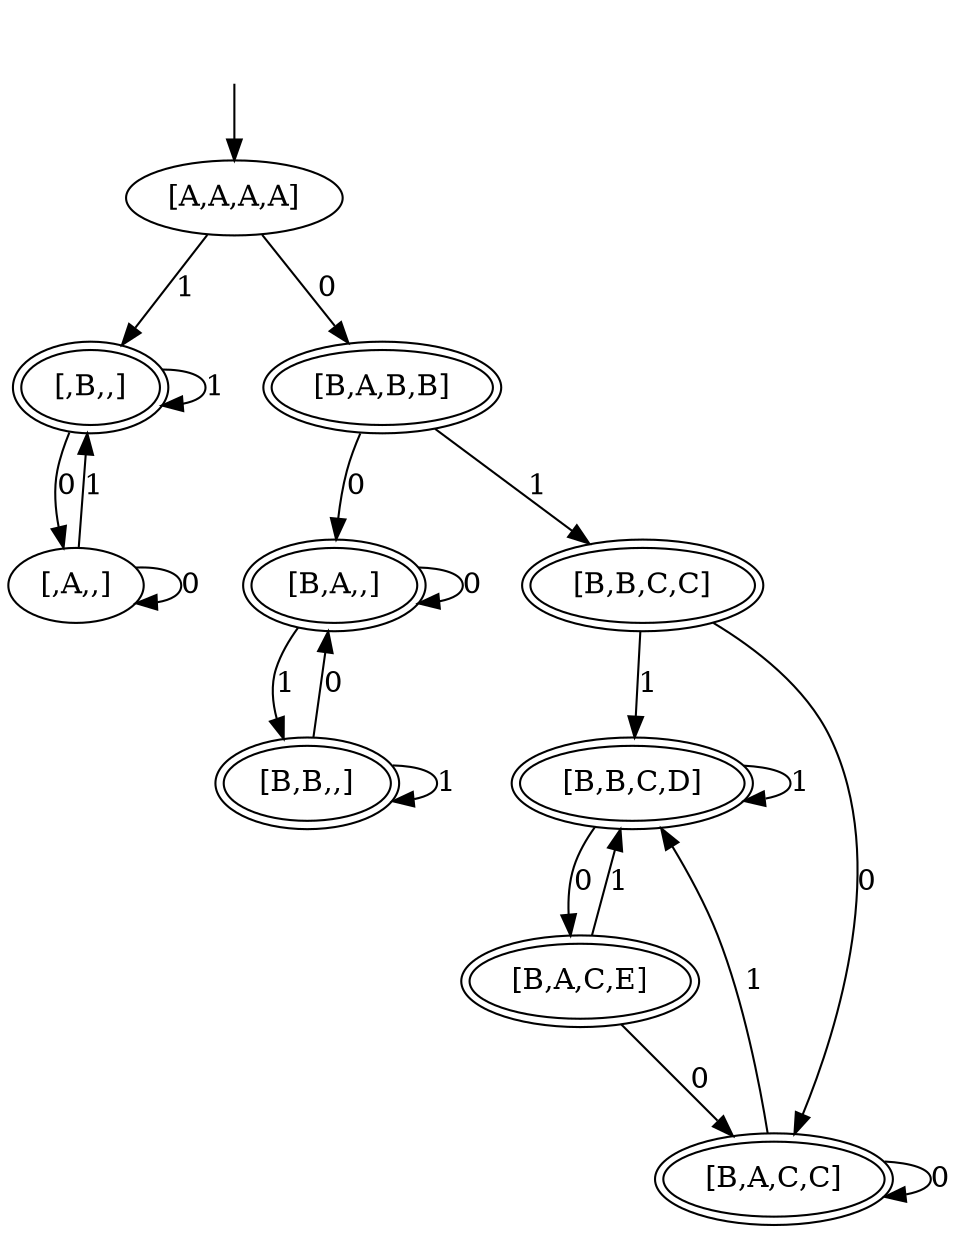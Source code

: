 digraph "Produto" {
_nil [style="invis"];
_nil -> "[A,A,A,A]" [label=""];
"[B,A,,]" [peripheries=2];
"[B,A,,]" -> "[B,A,,]" [label=0];
"[B,A,,]" -> "[B,B,,]" [label=1];
"[B,B,C,D]" [peripheries=2];
"[B,B,C,D]" -> "[B,A,C,E]" [label=0];
"[B,B,C,D]" -> "[B,B,C,D]" [label=1];
"[B,B,C,C]" [peripheries=2];
"[B,B,C,C]" -> "[B,A,C,C]" [label=0];
"[B,B,C,C]" -> "[B,B,C,D]" [label=1];
"[,A,,]" -> "[,A,,]" [label=0];
"[,A,,]" -> "[,B,,]" [label=1];
"[,B,,]" [peripheries=2];
"[,B,,]" -> "[,A,,]" [label=0];
"[,B,,]" -> "[,B,,]" [label=1];
"[A,A,A,A]" -> "[B,A,B,B]" [label=0];
"[A,A,A,A]" -> "[,B,,]" [label=1];
"[B,A,B,B]" [peripheries=2];
"[B,A,B,B]" -> "[B,A,,]" [label=0];
"[B,A,B,B]" -> "[B,B,C,C]" [label=1];
"[B,A,C,C]" [peripheries=2];
"[B,A,C,C]" -> "[B,A,C,C]" [label=0];
"[B,A,C,C]" -> "[B,B,C,D]" [label=1];
"[B,A,C,E]" [peripheries=2];
"[B,A,C,E]" -> "[B,A,C,C]" [label=0];
"[B,A,C,E]" -> "[B,B,C,D]" [label=1];
"[B,B,,]" [peripheries=2];
"[B,B,,]" -> "[B,A,,]" [label=0];
"[B,B,,]" -> "[B,B,,]" [label=1];
}
